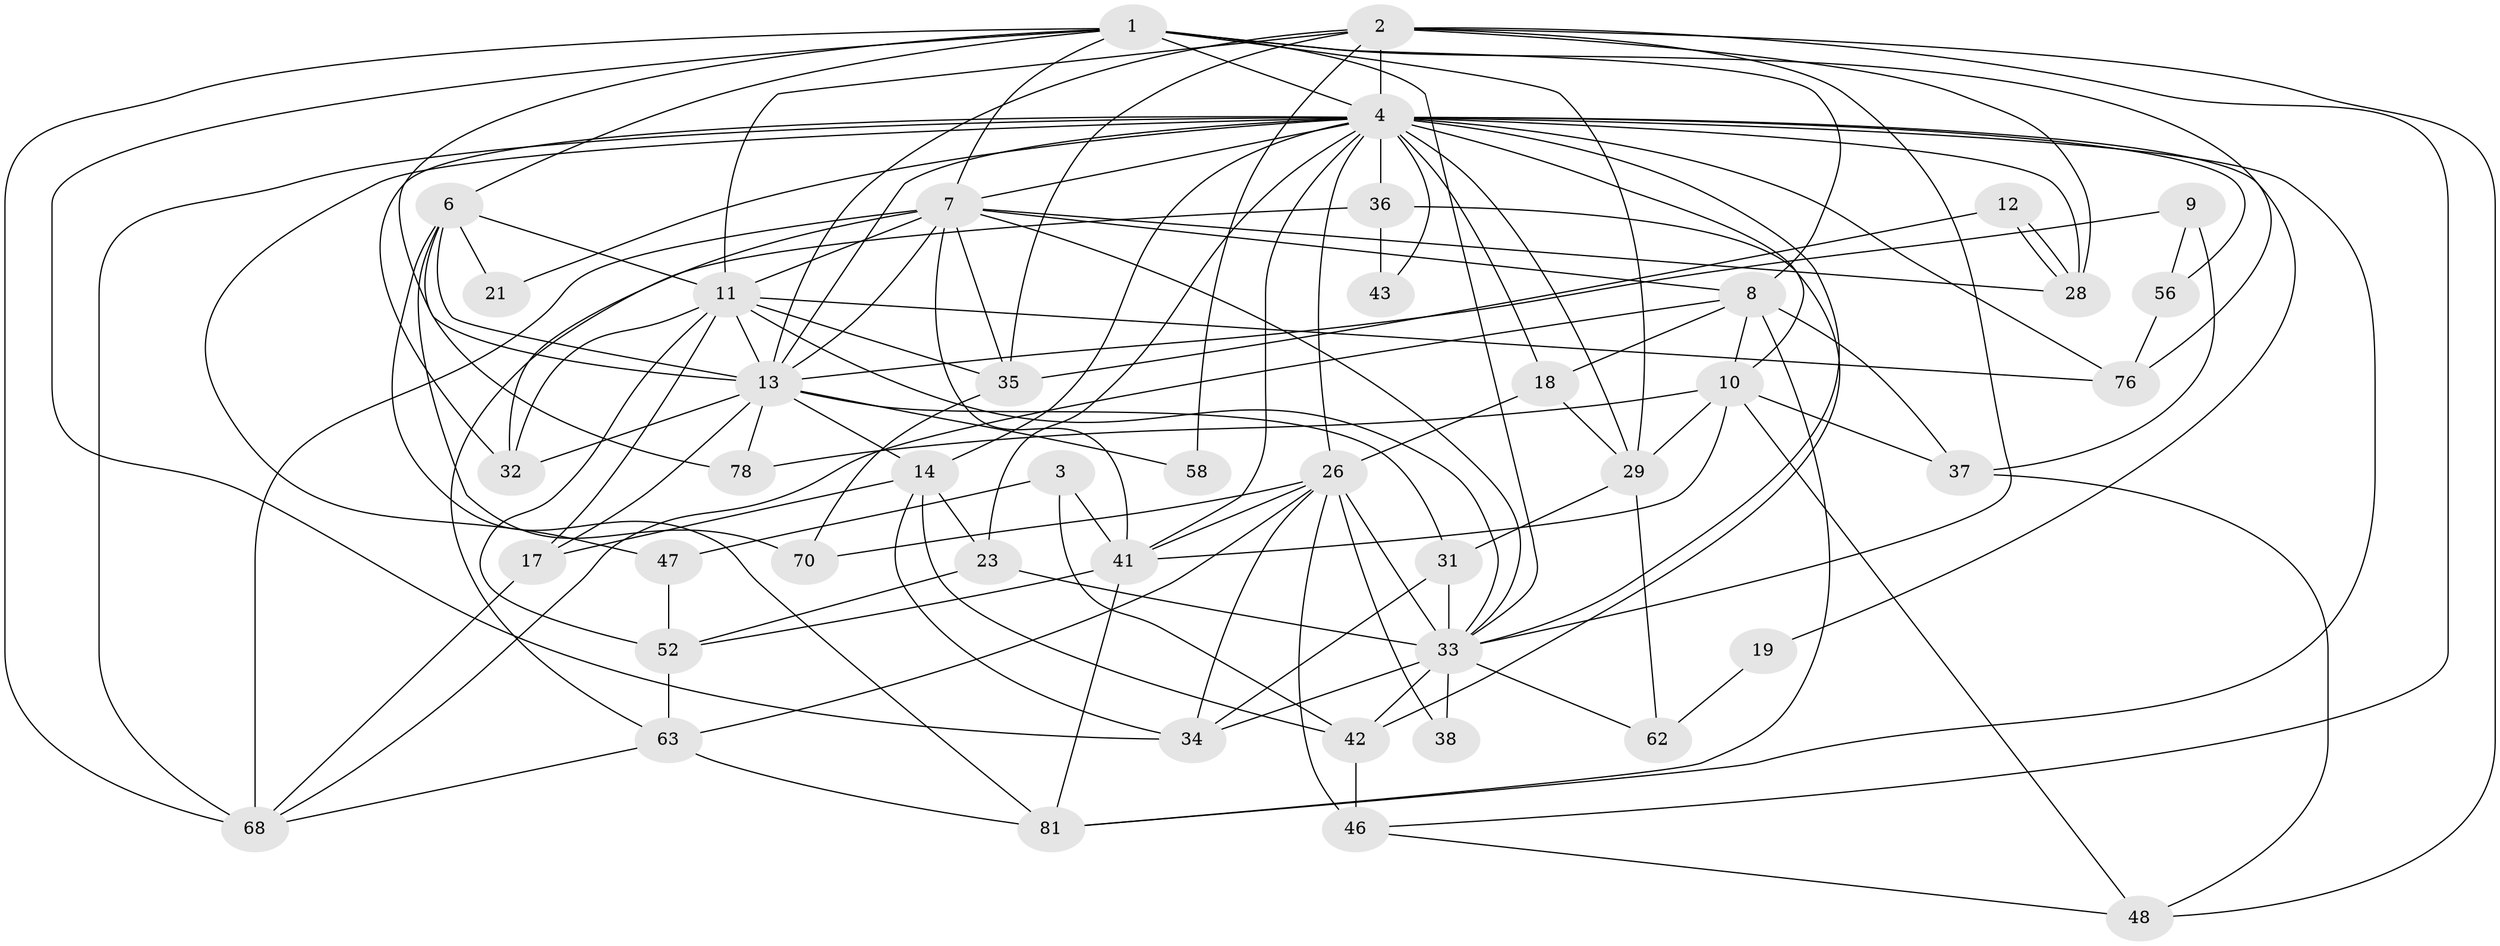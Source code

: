// original degree distribution, {4: 0.25274725274725274, 3: 0.26373626373626374, 5: 0.27472527472527475, 6: 0.08791208791208792, 2: 0.10989010989010989, 7: 0.01098901098901099}
// Generated by graph-tools (version 1.1) at 2025/15/03/09/25 04:15:10]
// undirected, 45 vertices, 126 edges
graph export_dot {
graph [start="1"]
  node [color=gray90,style=filled];
  1 [super="+16+77+84"];
  2 [super="+60"];
  3;
  4 [super="+49+61+5"];
  6 [super="+30"];
  7 [super="+45+40"];
  8 [super="+82"];
  9;
  10 [super="+71"];
  11 [super="+91+24"];
  12;
  13 [super="+74+15"];
  14;
  17 [super="+22"];
  18;
  19;
  21;
  23 [super="+27"];
  26 [super="+39"];
  28;
  29 [super="+66"];
  31;
  32 [super="+55"];
  33 [super="+69+51+72"];
  34 [super="+64+54"];
  35 [super="+88+79"];
  36;
  37;
  38;
  41 [super="+85"];
  42 [super="+86+73"];
  43;
  46;
  47;
  48 [super="+59"];
  52;
  56;
  58;
  62;
  63 [super="+80"];
  68 [super="+75"];
  70;
  76;
  78;
  81;
  1 -- 76;
  1 -- 29;
  1 -- 6;
  1 -- 34;
  1 -- 33;
  1 -- 68;
  1 -- 7;
  1 -- 8;
  1 -- 4;
  1 -- 13;
  2 -- 46;
  2 -- 48;
  2 -- 35;
  2 -- 58;
  2 -- 28;
  2 -- 13;
  2 -- 33;
  2 -- 4;
  2 -- 11;
  3 -- 42;
  3 -- 47;
  3 -- 41;
  4 -- 43;
  4 -- 56;
  4 -- 18;
  4 -- 36;
  4 -- 41;
  4 -- 76;
  4 -- 13;
  4 -- 14;
  4 -- 19;
  4 -- 26;
  4 -- 33;
  4 -- 32;
  4 -- 68;
  4 -- 10 [weight=2];
  4 -- 47;
  4 -- 81;
  4 -- 21;
  4 -- 23;
  4 -- 28;
  4 -- 29;
  4 -- 7;
  6 -- 70;
  6 -- 81;
  6 -- 21;
  6 -- 78;
  6 -- 13;
  6 -- 11;
  7 -- 33;
  7 -- 32;
  7 -- 28;
  7 -- 11;
  7 -- 35;
  7 -- 68 [weight=2];
  7 -- 8;
  7 -- 41;
  7 -- 13;
  8 -- 81;
  8 -- 18 [weight=2];
  8 -- 68;
  8 -- 37;
  8 -- 10;
  9 -- 37;
  9 -- 56;
  9 -- 13;
  10 -- 78;
  10 -- 29;
  10 -- 37;
  10 -- 48;
  10 -- 41;
  11 -- 52;
  11 -- 76;
  11 -- 32;
  11 -- 33;
  11 -- 17;
  11 -- 35 [weight=2];
  11 -- 13 [weight=2];
  12 -- 28;
  12 -- 28;
  12 -- 35;
  13 -- 14;
  13 -- 32;
  13 -- 78;
  13 -- 58;
  13 -- 31;
  13 -- 17;
  14 -- 34;
  14 -- 42;
  14 -- 23;
  14 -- 17;
  17 -- 68;
  18 -- 29;
  18 -- 26 [weight=2];
  19 -- 62;
  23 -- 33 [weight=2];
  23 -- 52;
  26 -- 46 [weight=2];
  26 -- 34;
  26 -- 33;
  26 -- 41;
  26 -- 38;
  26 -- 70;
  26 -- 63;
  29 -- 31;
  29 -- 62;
  31 -- 34;
  31 -- 33;
  33 -- 34;
  33 -- 38;
  33 -- 42;
  33 -- 62;
  35 -- 70;
  36 -- 42;
  36 -- 43;
  36 -- 63;
  37 -- 48;
  41 -- 81;
  41 -- 52;
  42 -- 46;
  46 -- 48;
  47 -- 52;
  52 -- 63;
  56 -- 76;
  63 -- 81;
  63 -- 68;
}

